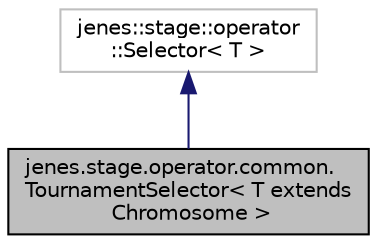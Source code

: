 digraph "jenes.stage.operator.common.TournamentSelector&lt; T extends Chromosome &gt;"
{
  edge [fontname="Helvetica",fontsize="10",labelfontname="Helvetica",labelfontsize="10"];
  node [fontname="Helvetica",fontsize="10",shape=record];
  Node1 [label="jenes.stage.operator.common.\lTournamentSelector\< T extends\l Chromosome \>",height=0.2,width=0.4,color="black", fillcolor="grey75", style="filled" fontcolor="black"];
  Node2 -> Node1 [dir="back",color="midnightblue",fontsize="10",style="solid",fontname="Helvetica"];
  Node2 [label="jenes::stage::operator\l::Selector\< T \>",height=0.2,width=0.4,color="grey75", fillcolor="white", style="filled"];
}

